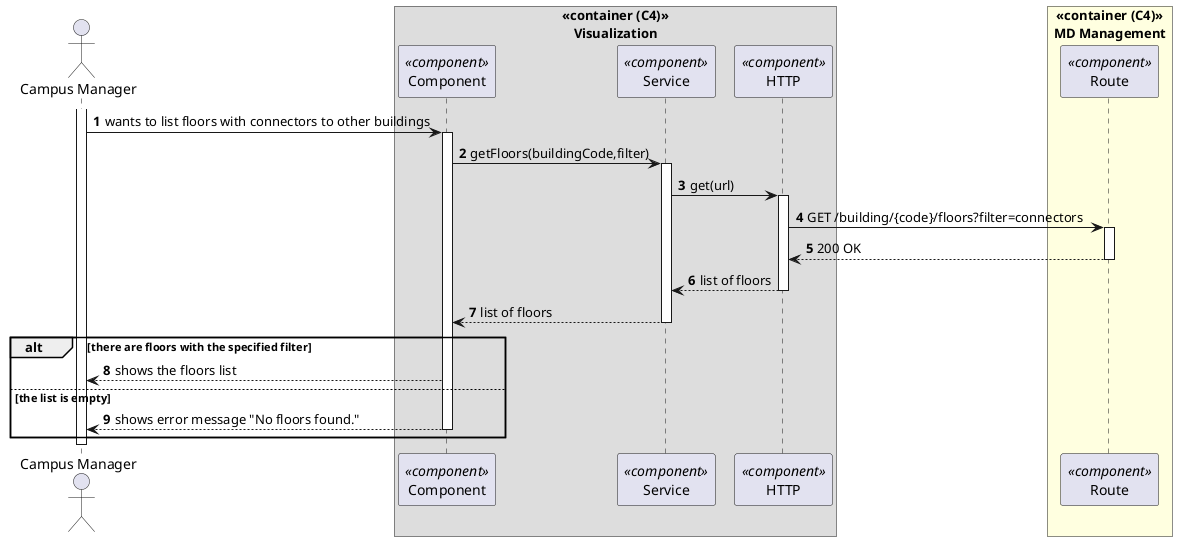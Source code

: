 @startuml process-view
autonumber
skinparam DefaultTextAlignment<<center>> center

actor CM as "Campus Manager"

box "«container (C4)»\nVisualization" <<center>>
  participant C as "Component" <<component>>
  participant SVC as "Service" <<component>>
  participant H as "HTTP" <<component>>
end box

box "«container (C4)»\n MD Management " <<center>>#LightYellow
  participant ROUTE as "Route" <<component>>
end box

activate CM

CM -> C : wants to list floors with connectors to other buildings
activate C

C -> SVC : getFloors(buildingCode,filter)
activate SVC

SVC -> H : get(url)
activate H

H -> ROUTE : GET /building/{code}/floors?filter=connectors
activate ROUTE

H <-- ROUTE : 200 OK
deactivate ROUTE

SVC <-- H : list of floors
deactivate H

C <-- SVC : list of floors
deactivate SVC

alt there are floors with the specified filter
  CM <-- C : shows the floors list
else the list is empty
  CM <-- C : shows error message "No floors found."
  deactivate C
end

deactivate CM

@enduml
